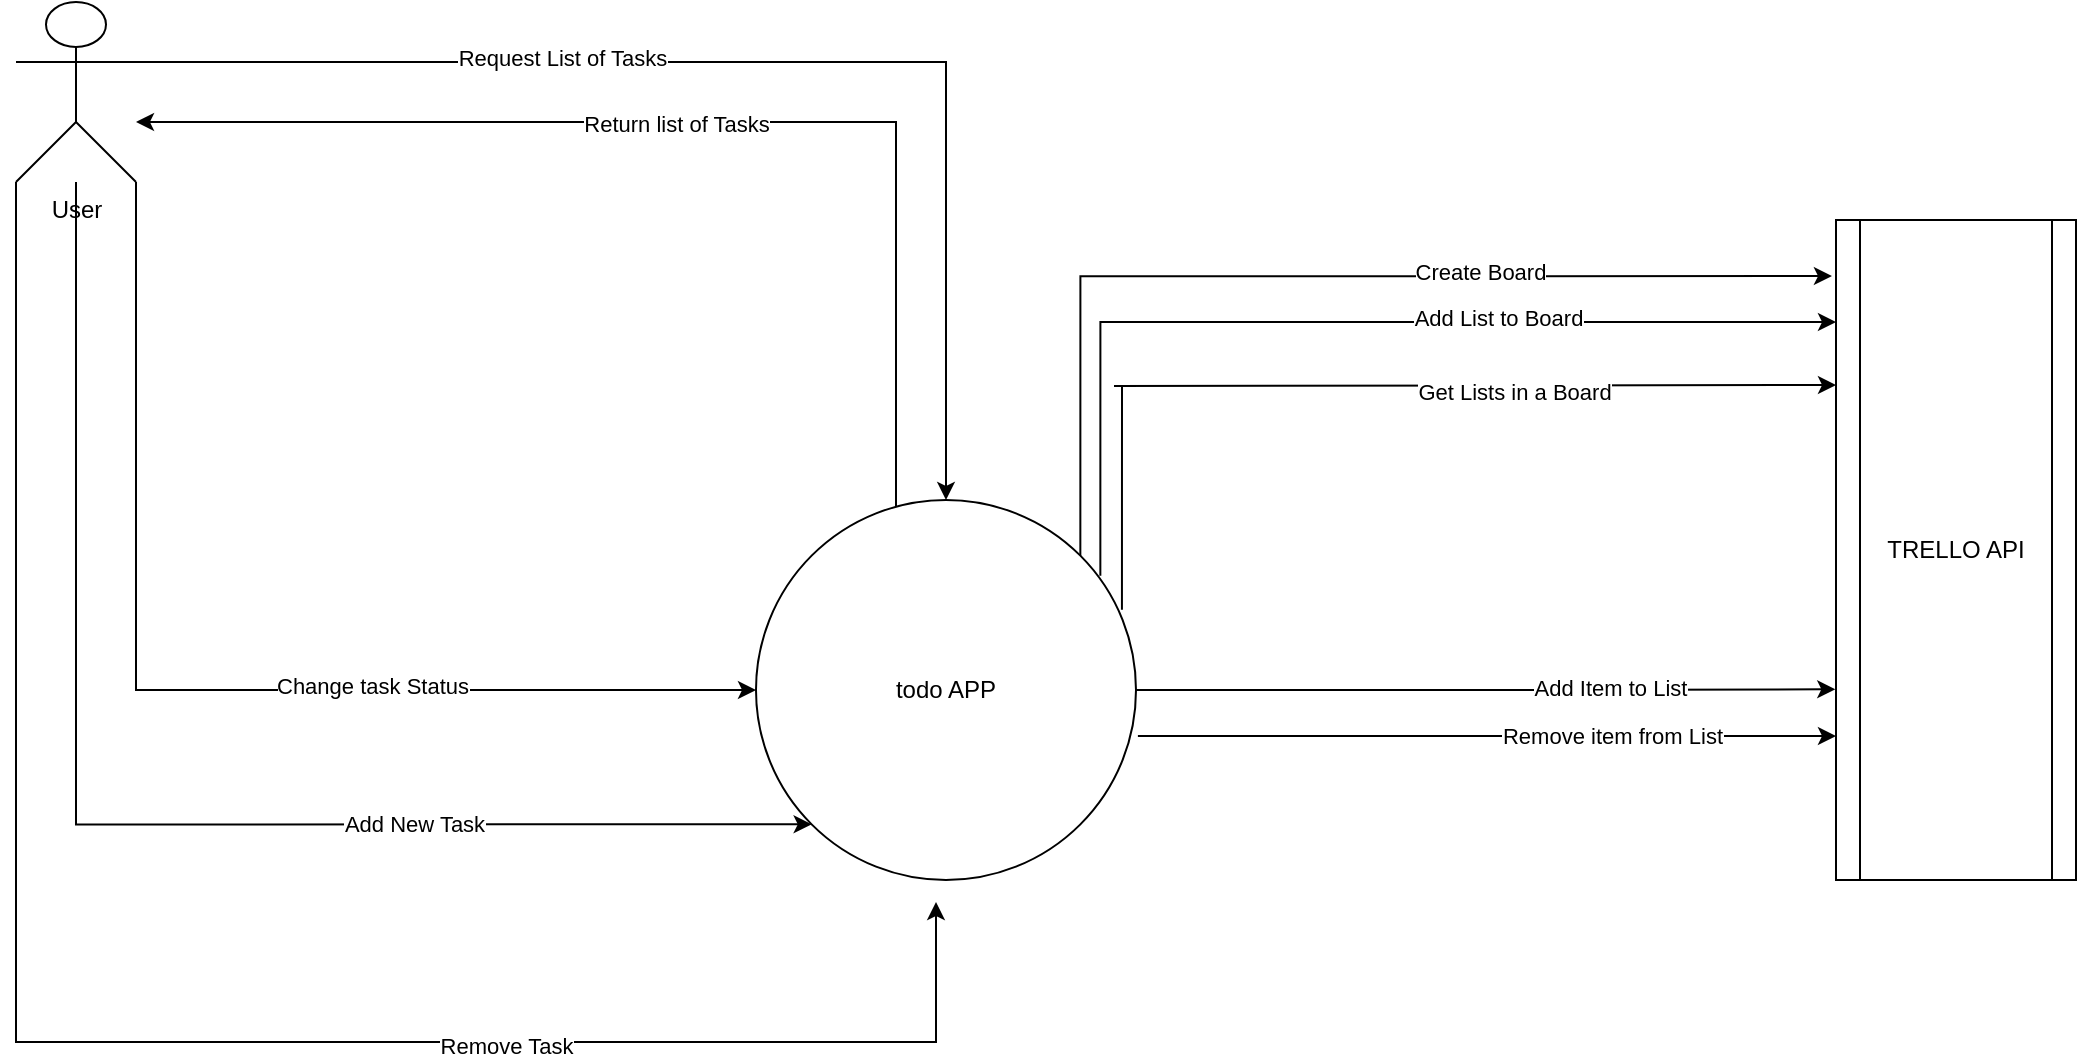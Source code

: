 <mxfile version="14.8.3" type="device"><diagram id="vaP1twasX0DyYmjvD2aQ" name="Page-1"><mxGraphModel dx="1360" dy="953" grid="1" gridSize="10" guides="1" tooltips="1" connect="1" arrows="1" fold="1" page="1" pageScale="1" pageWidth="1169" pageHeight="827" math="0" shadow="0"><root><mxCell id="0"/><mxCell id="1" parent="0"/><mxCell id="g9Ie6ryioDKw5Dl9m_Fc-3" style="edgeStyle=orthogonalEdgeStyle;rounded=0;orthogonalLoop=1;jettySize=auto;html=1;exitX=1;exitY=0.333;exitDx=0;exitDy=0;exitPerimeter=0;entryX=0.5;entryY=1;entryDx=0;entryDy=0;" parent="1" source="g9Ie6ryioDKw5Dl9m_Fc-1" target="g9Ie6ryioDKw5Dl9m_Fc-2" edge="1"><mxGeometry relative="1" as="geometry"/></mxCell><mxCell id="g9Ie6ryioDKw5Dl9m_Fc-4" value="Request List of Tasks&lt;br&gt;" style="edgeLabel;html=1;align=center;verticalAlign=middle;resizable=0;points=[];" parent="g9Ie6ryioDKw5Dl9m_Fc-3" vertex="1" connectable="0"><mxGeometry x="-0.317" y="2" relative="1" as="geometry"><mxPoint as="offset"/></mxGeometry></mxCell><mxCell id="g9Ie6ryioDKw5Dl9m_Fc-11" style="edgeStyle=orthogonalEdgeStyle;rounded=0;orthogonalLoop=1;jettySize=auto;html=1;exitX=1;exitY=1;exitDx=0;exitDy=0;exitPerimeter=0;entryX=1;entryY=0.5;entryDx=0;entryDy=0;" parent="1" source="g9Ie6ryioDKw5Dl9m_Fc-1" target="g9Ie6ryioDKw5Dl9m_Fc-2" edge="1"><mxGeometry relative="1" as="geometry"/></mxCell><mxCell id="g9Ie6ryioDKw5Dl9m_Fc-12" value="Change task Status" style="edgeLabel;html=1;align=center;verticalAlign=middle;resizable=0;points=[];" parent="g9Ie6ryioDKw5Dl9m_Fc-11" vertex="1" connectable="0"><mxGeometry x="0.319" y="2" relative="1" as="geometry"><mxPoint as="offset"/></mxGeometry></mxCell><mxCell id="g9Ie6ryioDKw5Dl9m_Fc-13" style="edgeStyle=orthogonalEdgeStyle;rounded=0;orthogonalLoop=1;jettySize=auto;html=1;entryX=1;entryY=0;entryDx=0;entryDy=0;" parent="1" source="g9Ie6ryioDKw5Dl9m_Fc-1" target="g9Ie6ryioDKw5Dl9m_Fc-2" edge="1"><mxGeometry relative="1" as="geometry"><Array as="points"><mxPoint x="150" y="481"/></Array></mxGeometry></mxCell><mxCell id="g9Ie6ryioDKw5Dl9m_Fc-14" value="Add New Task" style="edgeLabel;html=1;align=center;verticalAlign=middle;resizable=0;points=[];" parent="g9Ie6ryioDKw5Dl9m_Fc-13" vertex="1" connectable="0"><mxGeometry x="0.423" relative="1" as="geometry"><mxPoint as="offset"/></mxGeometry></mxCell><mxCell id="g9Ie6ryioDKw5Dl9m_Fc-1" value="User&lt;br&gt;" style="shape=umlActor;verticalLabelPosition=bottom;verticalAlign=top;html=1;outlineConnect=0;" parent="1" vertex="1"><mxGeometry x="120" y="70" width="60" height="90" as="geometry"/></mxCell><mxCell id="g9Ie6ryioDKw5Dl9m_Fc-7" style="edgeStyle=orthogonalEdgeStyle;rounded=0;orthogonalLoop=1;jettySize=auto;html=1;" parent="1" source="g9Ie6ryioDKw5Dl9m_Fc-2" target="g9Ie6ryioDKw5Dl9m_Fc-1" edge="1"><mxGeometry relative="1" as="geometry"><Array as="points"><mxPoint x="560" y="130"/></Array></mxGeometry></mxCell><mxCell id="g9Ie6ryioDKw5Dl9m_Fc-8" value="Return list of Tasks" style="edgeLabel;html=1;align=center;verticalAlign=middle;resizable=0;points=[];" parent="g9Ie6ryioDKw5Dl9m_Fc-7" vertex="1" connectable="0"><mxGeometry x="-0.623" relative="1" as="geometry"><mxPoint x="-110" y="-84" as="offset"/></mxGeometry></mxCell><mxCell id="g9Ie6ryioDKw5Dl9m_Fc-21" style="edgeStyle=orthogonalEdgeStyle;rounded=0;orthogonalLoop=1;jettySize=auto;html=1;exitX=0;exitY=1;exitDx=0;exitDy=0;entryX=-0.017;entryY=0.085;entryDx=0;entryDy=0;entryPerimeter=0;" parent="1" source="g9Ie6ryioDKw5Dl9m_Fc-2" target="g9Ie6ryioDKw5Dl9m_Fc-9" edge="1"><mxGeometry relative="1" as="geometry"><Array as="points"><mxPoint x="652" y="207"/></Array></mxGeometry></mxCell><mxCell id="g9Ie6ryioDKw5Dl9m_Fc-22" value="Create Board" style="edgeLabel;html=1;align=center;verticalAlign=middle;resizable=0;points=[];" parent="g9Ie6ryioDKw5Dl9m_Fc-21" vertex="1" connectable="0"><mxGeometry x="0.317" y="2" relative="1" as="geometry"><mxPoint as="offset"/></mxGeometry></mxCell><mxCell id="g9Ie6ryioDKw5Dl9m_Fc-26" style="edgeStyle=orthogonalEdgeStyle;rounded=0;orthogonalLoop=1;jettySize=auto;html=1;exitX=0.037;exitY=0.711;exitDx=0;exitDy=0;entryX=0;entryY=0.25;entryDx=0;entryDy=0;strokeWidth=1;exitPerimeter=0;" parent="1" source="g9Ie6ryioDKw5Dl9m_Fc-2" target="g9Ie6ryioDKw5Dl9m_Fc-9" edge="1"><mxGeometry relative="1" as="geometry"><Array as="points"><mxPoint x="673" y="262"/><mxPoint x="669" y="262"/></Array></mxGeometry></mxCell><mxCell id="g9Ie6ryioDKw5Dl9m_Fc-27" value="Get Lists in a Board" style="edgeLabel;html=1;align=center;verticalAlign=middle;resizable=0;points=[];" parent="g9Ie6ryioDKw5Dl9m_Fc-26" vertex="1" connectable="0"><mxGeometry x="0.323" y="-3" relative="1" as="geometry"><mxPoint as="offset"/></mxGeometry></mxCell><mxCell id="g9Ie6ryioDKw5Dl9m_Fc-28" style="edgeStyle=orthogonalEdgeStyle;rounded=0;orthogonalLoop=1;jettySize=auto;html=1;exitX=0;exitY=0.5;exitDx=0;exitDy=0;entryX=-0.003;entryY=0.711;entryDx=0;entryDy=0;entryPerimeter=0;strokeWidth=1;" parent="1" source="g9Ie6ryioDKw5Dl9m_Fc-2" target="g9Ie6ryioDKw5Dl9m_Fc-9" edge="1"><mxGeometry relative="1" as="geometry"/></mxCell><mxCell id="g9Ie6ryioDKw5Dl9m_Fc-29" value="Add Item to List" style="edgeLabel;html=1;align=center;verticalAlign=middle;resizable=0;points=[];" parent="g9Ie6ryioDKw5Dl9m_Fc-28" vertex="1" connectable="0"><mxGeometry x="0.356" y="1" relative="1" as="geometry"><mxPoint as="offset"/></mxGeometry></mxCell><mxCell id="g9Ie6ryioDKw5Dl9m_Fc-2" value="todo APP" style="ellipse;whiteSpace=wrap;html=1;aspect=fixed;direction=west;" parent="1" vertex="1"><mxGeometry x="490" y="319" width="190" height="190" as="geometry"/></mxCell><mxCell id="g9Ie6ryioDKw5Dl9m_Fc-9" value="TRELLO API&lt;br&gt;" style="shape=process;whiteSpace=wrap;html=1;backgroundOutline=1;" parent="1" vertex="1"><mxGeometry x="1030" y="179" width="120" height="330" as="geometry"/></mxCell><mxCell id="g9Ie6ryioDKw5Dl9m_Fc-15" style="edgeStyle=orthogonalEdgeStyle;rounded=0;orthogonalLoop=1;jettySize=auto;html=1;" parent="1" edge="1"><mxGeometry relative="1" as="geometry"><mxPoint x="120" y="160" as="sourcePoint"/><mxPoint x="580" y="520" as="targetPoint"/><Array as="points"><mxPoint x="120" y="590"/><mxPoint x="580" y="590"/></Array></mxGeometry></mxCell><mxCell id="g9Ie6ryioDKw5Dl9m_Fc-17" value="Remove Task" style="edgeLabel;html=1;align=center;verticalAlign=middle;resizable=0;points=[];" parent="g9Ie6ryioDKw5Dl9m_Fc-15" vertex="1" connectable="0"><mxGeometry x="0.406" y="-2" relative="1" as="geometry"><mxPoint as="offset"/></mxGeometry></mxCell><mxCell id="g9Ie6ryioDKw5Dl9m_Fc-23" style="edgeStyle=orthogonalEdgeStyle;rounded=0;orthogonalLoop=1;jettySize=auto;html=1;exitX=0;exitY=1;exitDx=0;exitDy=0;" parent="1" edge="1"><mxGeometry relative="1" as="geometry"><mxPoint x="662.175" y="356.825" as="sourcePoint"/><mxPoint x="1030" y="230" as="targetPoint"/><Array as="points"><mxPoint x="662" y="230"/><mxPoint x="1030" y="230"/></Array></mxGeometry></mxCell><mxCell id="g9Ie6ryioDKw5Dl9m_Fc-24" value="Add List to Board" style="edgeLabel;html=1;align=center;verticalAlign=middle;resizable=0;points=[];" parent="g9Ie6ryioDKw5Dl9m_Fc-23" vertex="1" connectable="0"><mxGeometry x="0.317" y="2" relative="1" as="geometry"><mxPoint as="offset"/></mxGeometry></mxCell><mxCell id="g9Ie6ryioDKw5Dl9m_Fc-30" style="edgeStyle=orthogonalEdgeStyle;rounded=0;orthogonalLoop=1;jettySize=auto;html=1;exitX=-0.005;exitY=0.379;exitDx=0;exitDy=0;strokeWidth=1;exitPerimeter=0;" parent="1" source="g9Ie6ryioDKw5Dl9m_Fc-2" edge="1"><mxGeometry relative="1" as="geometry"><mxPoint x="690" y="424" as="sourcePoint"/><mxPoint x="1030" y="437" as="targetPoint"/></mxGeometry></mxCell><mxCell id="g9Ie6ryioDKw5Dl9m_Fc-31" value="Remove item from List" style="edgeLabel;html=1;align=center;verticalAlign=middle;resizable=0;points=[];" parent="g9Ie6ryioDKw5Dl9m_Fc-30" vertex="1" connectable="0"><mxGeometry x="0.356" y="1" relative="1" as="geometry"><mxPoint as="offset"/></mxGeometry></mxCell></root></mxGraphModel></diagram></mxfile>